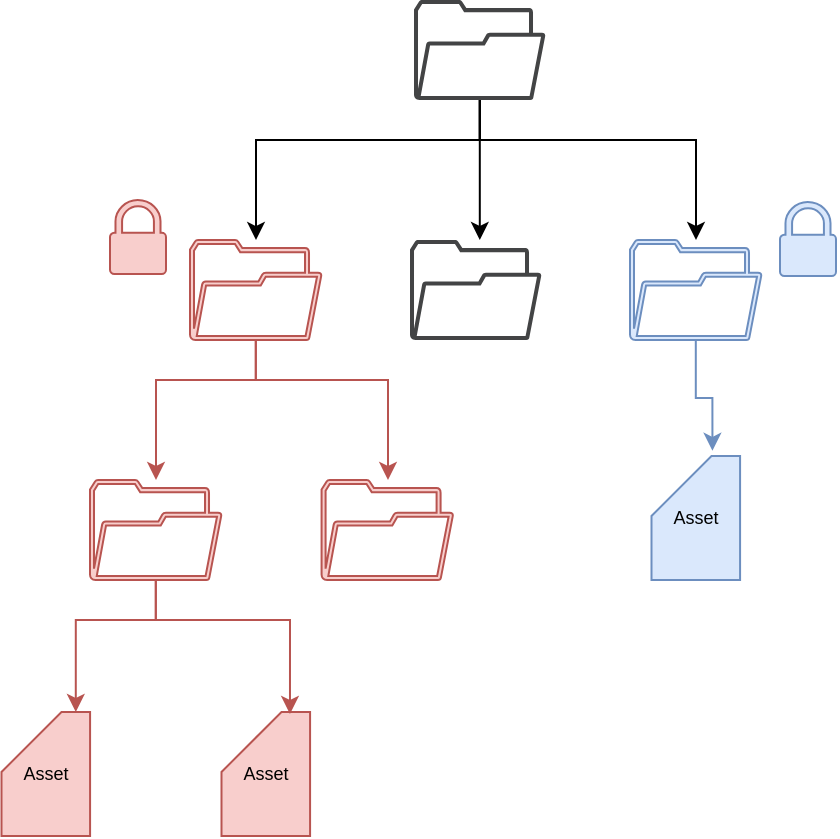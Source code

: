 <mxfile version="22.0.0" type="device">
  <diagram name="Page-1" id="hy0hKMLI7a7NcTLo72GK">
    <mxGraphModel dx="574" dy="359" grid="1" gridSize="10" guides="1" tooltips="1" connect="1" arrows="1" fold="1" page="1" pageScale="1" pageWidth="850" pageHeight="1100" math="0" shadow="0">
      <root>
        <mxCell id="0" />
        <mxCell id="1" parent="0" />
        <mxCell id="PNg0fsPJ7tOBh_5El1u8-7" style="edgeStyle=orthogonalEdgeStyle;rounded=0;orthogonalLoop=1;jettySize=auto;html=1;" parent="1" source="PNg0fsPJ7tOBh_5El1u8-1" target="PNg0fsPJ7tOBh_5El1u8-2" edge="1">
          <mxGeometry relative="1" as="geometry">
            <Array as="points">
              <mxPoint x="425" y="250" />
              <mxPoint x="313" y="250" />
            </Array>
          </mxGeometry>
        </mxCell>
        <mxCell id="PNg0fsPJ7tOBh_5El1u8-8" style="edgeStyle=orthogonalEdgeStyle;rounded=0;orthogonalLoop=1;jettySize=auto;html=1;" parent="1" source="PNg0fsPJ7tOBh_5El1u8-1" target="PNg0fsPJ7tOBh_5El1u8-5" edge="1">
          <mxGeometry relative="1" as="geometry">
            <Array as="points">
              <mxPoint x="425" y="280" />
              <mxPoint x="425" y="280" />
            </Array>
          </mxGeometry>
        </mxCell>
        <mxCell id="PNg0fsPJ7tOBh_5El1u8-9" style="edgeStyle=orthogonalEdgeStyle;rounded=0;orthogonalLoop=1;jettySize=auto;html=1;" parent="1" source="PNg0fsPJ7tOBh_5El1u8-1" target="PNg0fsPJ7tOBh_5El1u8-3" edge="1">
          <mxGeometry relative="1" as="geometry">
            <Array as="points">
              <mxPoint x="425" y="250" />
              <mxPoint x="533" y="250" />
            </Array>
          </mxGeometry>
        </mxCell>
        <mxCell id="PNg0fsPJ7tOBh_5El1u8-1" value="" style="sketch=0;pointerEvents=1;shadow=0;dashed=0;html=1;strokeColor=none;fillColor=#434445;aspect=fixed;labelPosition=center;verticalLabelPosition=bottom;verticalAlign=top;align=center;outlineConnect=0;shape=mxgraph.vvd.folder;" parent="1" vertex="1">
          <mxGeometry x="392" y="180" width="65.79" height="50" as="geometry" />
        </mxCell>
        <mxCell id="PNg0fsPJ7tOBh_5El1u8-10" style="edgeStyle=orthogonalEdgeStyle;rounded=0;orthogonalLoop=1;jettySize=auto;html=1;fillColor=#f8cecc;strokeColor=#b85450;" parent="1" source="PNg0fsPJ7tOBh_5El1u8-2" target="PNg0fsPJ7tOBh_5El1u8-4" edge="1">
          <mxGeometry relative="1" as="geometry">
            <Array as="points">
              <mxPoint x="313" y="370" />
              <mxPoint x="263" y="370" />
            </Array>
          </mxGeometry>
        </mxCell>
        <mxCell id="PNg0fsPJ7tOBh_5El1u8-11" style="edgeStyle=orthogonalEdgeStyle;rounded=0;orthogonalLoop=1;jettySize=auto;html=1;fillColor=#f8cecc;strokeColor=#b85450;" parent="1" source="PNg0fsPJ7tOBh_5El1u8-2" target="PNg0fsPJ7tOBh_5El1u8-6" edge="1">
          <mxGeometry relative="1" as="geometry">
            <Array as="points">
              <mxPoint x="313" y="370" />
              <mxPoint x="379" y="370" />
            </Array>
          </mxGeometry>
        </mxCell>
        <mxCell id="PNg0fsPJ7tOBh_5El1u8-2" value="" style="sketch=0;pointerEvents=1;shadow=0;dashed=0;html=1;strokeColor=#b85450;fillColor=#f8cecc;aspect=fixed;labelPosition=center;verticalLabelPosition=bottom;verticalAlign=top;align=center;outlineConnect=0;shape=mxgraph.vvd.folder;" parent="1" vertex="1">
          <mxGeometry x="280" y="300" width="65.79" height="50" as="geometry" />
        </mxCell>
        <mxCell id="PNg0fsPJ7tOBh_5El1u8-3" value="" style="sketch=0;pointerEvents=1;shadow=0;dashed=0;html=1;strokeColor=#6c8ebf;fillColor=#dae8fc;aspect=fixed;labelPosition=center;verticalLabelPosition=bottom;verticalAlign=top;align=center;outlineConnect=0;shape=mxgraph.vvd.folder;" parent="1" vertex="1">
          <mxGeometry x="500" y="300" width="65.79" height="50" as="geometry" />
        </mxCell>
        <mxCell id="PNg0fsPJ7tOBh_5El1u8-4" value="" style="sketch=0;pointerEvents=1;shadow=0;dashed=0;html=1;strokeColor=#b85450;fillColor=#f8cecc;aspect=fixed;labelPosition=center;verticalLabelPosition=bottom;verticalAlign=top;align=center;outlineConnect=0;shape=mxgraph.vvd.folder;" parent="1" vertex="1">
          <mxGeometry x="230" y="420" width="65.79" height="50" as="geometry" />
        </mxCell>
        <mxCell id="PNg0fsPJ7tOBh_5El1u8-5" value="" style="sketch=0;pointerEvents=1;shadow=0;dashed=0;html=1;strokeColor=none;fillColor=#434445;aspect=fixed;labelPosition=center;verticalLabelPosition=bottom;verticalAlign=top;align=center;outlineConnect=0;shape=mxgraph.vvd.folder;" parent="1" vertex="1">
          <mxGeometry x="390" y="300" width="65.79" height="50" as="geometry" />
        </mxCell>
        <mxCell id="PNg0fsPJ7tOBh_5El1u8-6" value="" style="sketch=0;pointerEvents=1;shadow=0;dashed=0;html=1;strokeColor=#b85450;fillColor=#f8cecc;aspect=fixed;labelPosition=center;verticalLabelPosition=bottom;verticalAlign=top;align=center;outlineConnect=0;shape=mxgraph.vvd.folder;" parent="1" vertex="1">
          <mxGeometry x="345.79" y="420" width="65.79" height="50" as="geometry" />
        </mxCell>
        <mxCell id="PNg0fsPJ7tOBh_5El1u8-12" value="" style="sketch=0;pointerEvents=1;shadow=0;dashed=0;html=1;strokeColor=#b85450;fillColor=#f8cecc;labelPosition=center;verticalLabelPosition=bottom;verticalAlign=top;outlineConnect=0;align=center;shape=mxgraph.office.security.lock_protected;" parent="1" vertex="1">
          <mxGeometry x="240" y="280" width="28" height="37" as="geometry" />
        </mxCell>
        <mxCell id="PNg0fsPJ7tOBh_5El1u8-13" value="" style="sketch=0;pointerEvents=1;shadow=0;dashed=0;html=1;strokeColor=#6c8ebf;fillColor=#dae8fc;labelPosition=center;verticalLabelPosition=bottom;verticalAlign=top;outlineConnect=0;align=center;shape=mxgraph.office.security.lock_protected;" parent="1" vertex="1">
          <mxGeometry x="575" y="281" width="28" height="37" as="geometry" />
        </mxCell>
        <mxCell id="nTprPxtbZl0r8x4hxP0g-26" value="&lt;div&gt;Asset&lt;/div&gt;" style="shape=card;whiteSpace=wrap;html=1;fontSize=9;aspect=fixed;fillColor=#f8cecc;strokeColor=#b85450;" vertex="1" parent="1">
          <mxGeometry x="185.75" y="536" width="44.29" height="62" as="geometry" />
        </mxCell>
        <mxCell id="nTprPxtbZl0r8x4hxP0g-27" value="&lt;div&gt;Asset&lt;/div&gt;" style="shape=card;whiteSpace=wrap;html=1;fontSize=9;aspect=fixed;fillColor=#f8cecc;strokeColor=#b85450;" vertex="1" parent="1">
          <mxGeometry x="295.75" y="536" width="44.29" height="62" as="geometry" />
        </mxCell>
        <mxCell id="nTprPxtbZl0r8x4hxP0g-29" style="edgeStyle=orthogonalEdgeStyle;rounded=0;orthogonalLoop=1;jettySize=auto;html=1;entryX=0;entryY=0;entryDx=37.145;entryDy=0;entryPerimeter=0;fillColor=#f8cecc;strokeColor=#b85450;" edge="1" parent="1" source="PNg0fsPJ7tOBh_5El1u8-4" target="nTprPxtbZl0r8x4hxP0g-26">
          <mxGeometry relative="1" as="geometry">
            <Array as="points">
              <mxPoint x="263" y="490" />
              <mxPoint x="223" y="490" />
            </Array>
          </mxGeometry>
        </mxCell>
        <mxCell id="nTprPxtbZl0r8x4hxP0g-30" style="edgeStyle=orthogonalEdgeStyle;rounded=0;orthogonalLoop=1;jettySize=auto;html=1;entryX=0.773;entryY=0.016;entryDx=0;entryDy=0;entryPerimeter=0;fillColor=#f8cecc;strokeColor=#b85450;" edge="1" parent="1" source="PNg0fsPJ7tOBh_5El1u8-4" target="nTprPxtbZl0r8x4hxP0g-27">
          <mxGeometry relative="1" as="geometry">
            <Array as="points">
              <mxPoint x="263" y="490" />
              <mxPoint x="330" y="490" />
            </Array>
          </mxGeometry>
        </mxCell>
        <mxCell id="nTprPxtbZl0r8x4hxP0g-31" value="&lt;div&gt;Asset&lt;/div&gt;" style="shape=card;whiteSpace=wrap;html=1;fontSize=9;aspect=fixed;fillColor=#dae8fc;strokeColor=#6c8ebf;" vertex="1" parent="1">
          <mxGeometry x="510.75" y="408" width="44.29" height="62" as="geometry" />
        </mxCell>
        <mxCell id="nTprPxtbZl0r8x4hxP0g-32" style="edgeStyle=orthogonalEdgeStyle;rounded=0;orthogonalLoop=1;jettySize=auto;html=1;entryX=0.688;entryY=-0.042;entryDx=0;entryDy=0;entryPerimeter=0;fillColor=#dae8fc;strokeColor=#6c8ebf;" edge="1" parent="1" source="PNg0fsPJ7tOBh_5El1u8-3" target="nTprPxtbZl0r8x4hxP0g-31">
          <mxGeometry relative="1" as="geometry" />
        </mxCell>
      </root>
    </mxGraphModel>
  </diagram>
</mxfile>
